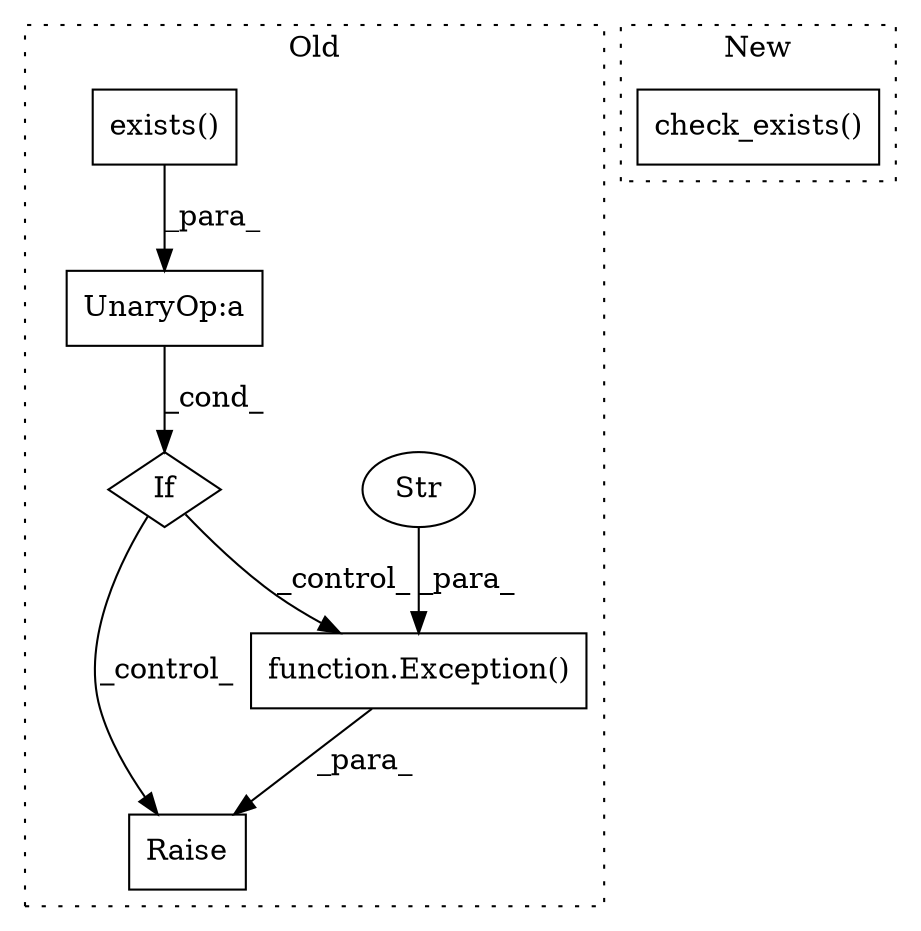 digraph G {
subgraph cluster0 {
1 [label="Raise" a="91" s="3090" l="6" shape="box"];
3 [label="If" a="96" s="3038" l="3" shape="diamond"];
4 [label="function.Exception()" a="75" s="3096,3192" l="27,14" shape="box"];
5 [label="UnaryOp:a" a="61" s="3041" l="35" shape="box"];
6 [label="Str" a="66" s="3123" l="69" shape="ellipse"];
7 [label="exists()" a="75" s="3045,3075" l="11,1" shape="box"];
label = "Old";
style="dotted";
}
subgraph cluster1 {
2 [label="check_exists()" a="75" s="3056,3116" l="41,97" shape="box"];
label = "New";
style="dotted";
}
3 -> 1 [label="_control_"];
3 -> 4 [label="_control_"];
4 -> 1 [label="_para_"];
5 -> 3 [label="_cond_"];
6 -> 4 [label="_para_"];
7 -> 5 [label="_para_"];
}